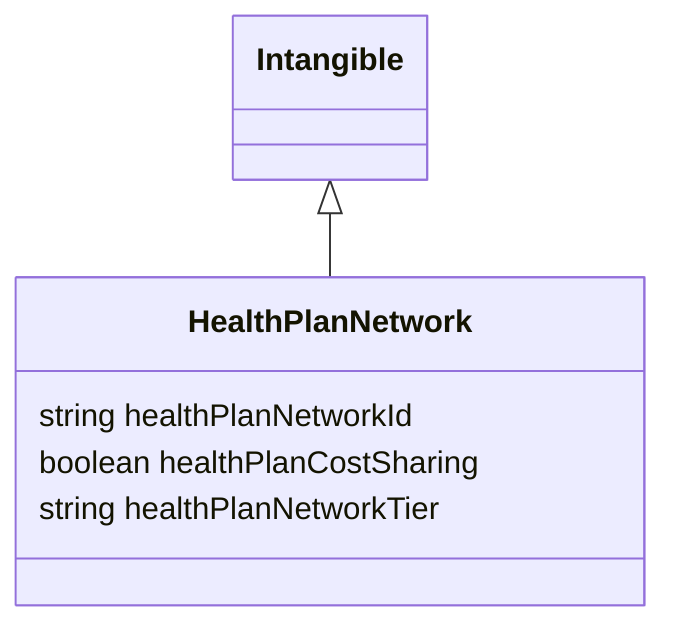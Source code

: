 classDiagram
  

Intangible <|-- HealthPlanNetwork
class HealthPlanNetwork {

  string healthPlanNetworkId
  boolean healthPlanCostSharing
  string healthPlanNetworkTier

}